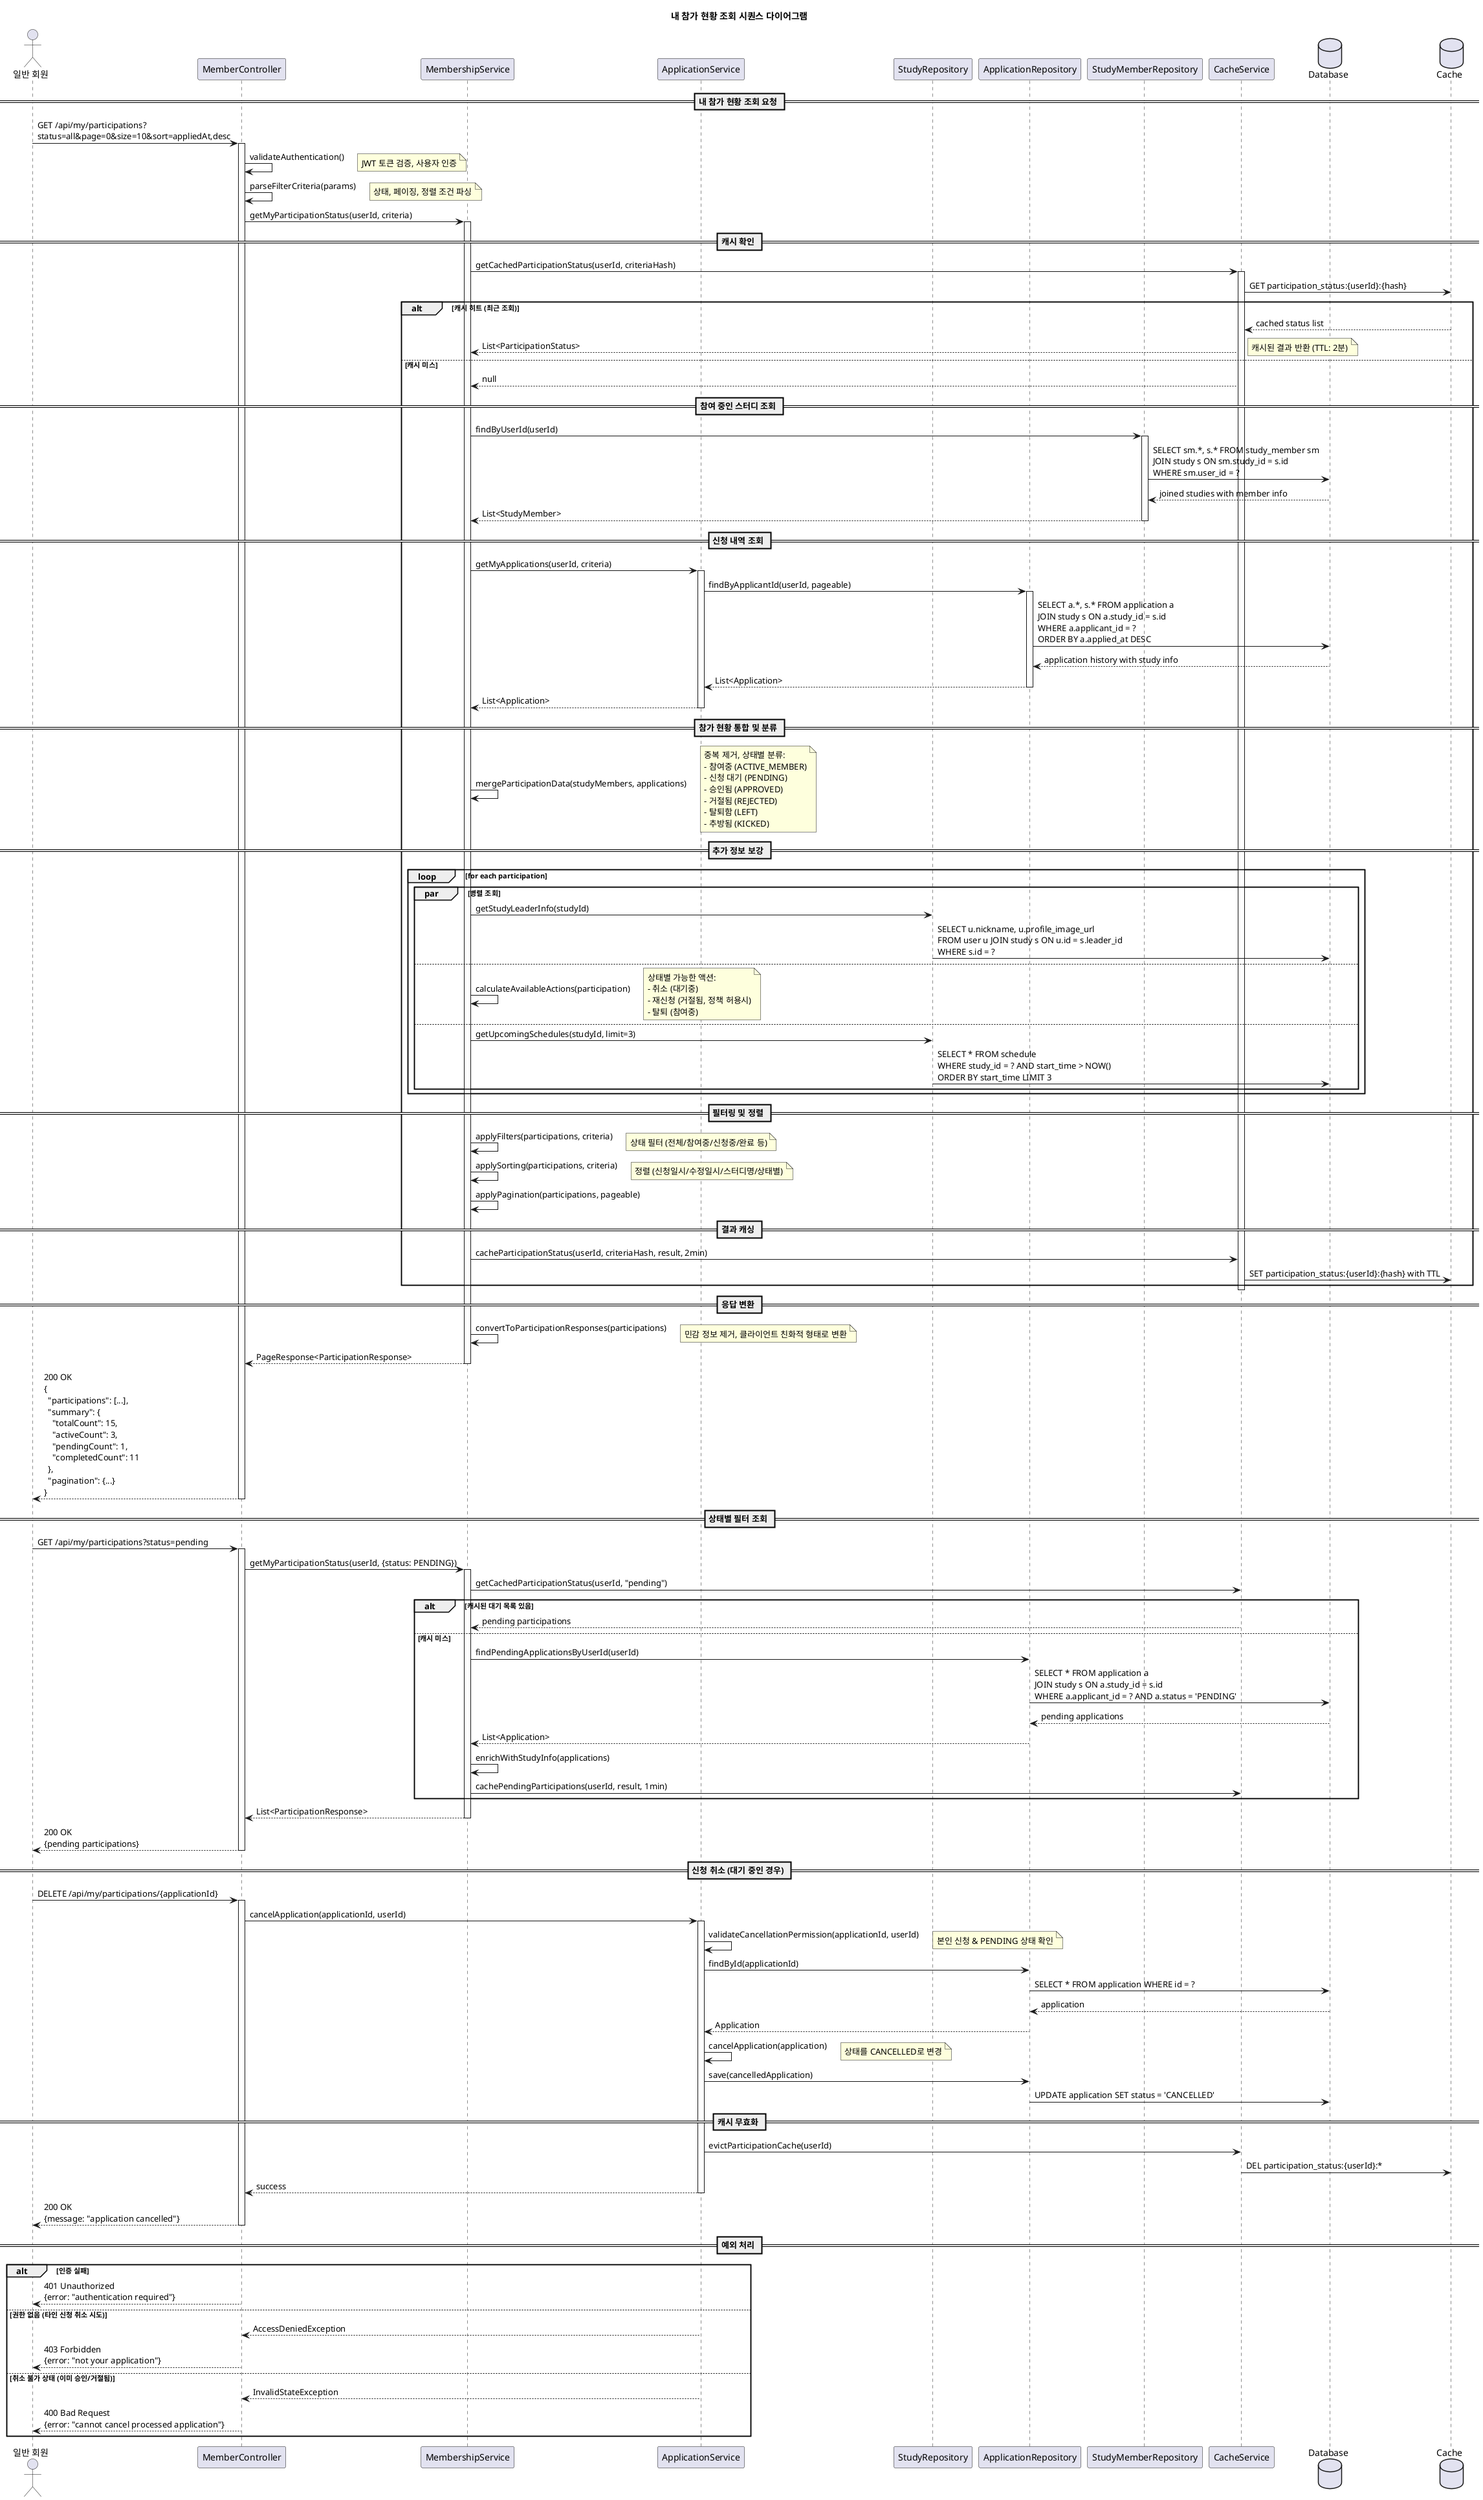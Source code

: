 @startuml
title 내 참가 현황 조회 시퀀스 다이어그램

actor "일반 회원" as User
participant "MemberController" as Controller
participant "MembershipService" as MemberService
participant "ApplicationService" as AppService
participant "StudyRepository" as StudyRepo
participant "ApplicationRepository" as AppRepo
participant "StudyMemberRepository" as MemberRepo
participant "CacheService" as CacheService
database "Database" as DB
database "Cache" as Cache

== 내 참가 현황 조회 요청 ==
User -> Controller: GET /api/my/participations?\nstatus=all&page=0&size=10&sort=appliedAt,desc
activate Controller

Controller -> Controller: validateAuthentication()
note right: JWT 토큰 검증, 사용자 인증

Controller -> Controller: parseFilterCriteria(params)
note right: 상태, 페이징, 정렬 조건 파싱

Controller -> MemberService: getMyParticipationStatus(userId, criteria)
activate MemberService

== 캐시 확인 ==
MemberService -> CacheService: getCachedParticipationStatus(userId, criteriaHash)
activate CacheService
CacheService -> Cache: GET participation_status:{userId}:{hash}
alt 캐시 히트 (최근 조회)
    Cache --> CacheService: cached status list
    CacheService --> MemberService: List<ParticipationStatus>
    note right: 캐시된 결과 반환 (TTL: 2분)
else 캐시 미스
    CacheService --> MemberService: null

    == 참여 중인 스터디 조회 ==
    MemberService -> MemberRepo: findByUserId(userId)
    activate MemberRepo
    MemberRepo -> DB: SELECT sm.*, s.* FROM study_member sm\nJOIN study s ON sm.study_id = s.id\nWHERE sm.user_id = ?
    DB --> MemberRepo: joined studies with member info
    MemberRepo --> MemberService: List<StudyMember>
    deactivate MemberRepo

    == 신청 내역 조회 ==
    MemberService -> AppService: getMyApplications(userId, criteria)
    activate AppService
    AppService -> AppRepo: findByApplicantId(userId, pageable)
    activate AppRepo
    AppRepo -> DB: SELECT a.*, s.* FROM application a\nJOIN study s ON a.study_id = s.id\nWHERE a.applicant_id = ?\nORDER BY a.applied_at DESC
    DB --> AppRepo: application history with study info
    AppRepo --> AppService: List<Application>
    deactivate AppRepo
    AppService --> MemberService: List<Application>
    deactivate AppService

    == 참가 현황 통합 및 분류 ==
    MemberService -> MemberService: mergeParticipationData(studyMembers, applications)
    note right: 중복 제거, 상태별 분류:\n- 참여중 (ACTIVE_MEMBER)\n- 신청 대기 (PENDING)\n- 승인됨 (APPROVED)\n- 거절됨 (REJECTED)\n- 탈퇴함 (LEFT)\n- 추방됨 (KICKED)

    == 추가 정보 보강 ==
    loop for each participation
        par 병렬 조회
            MemberService -> StudyRepo: getStudyLeaderInfo(studyId)
            StudyRepo -> DB: SELECT u.nickname, u.profile_image_url\nFROM user u JOIN study s ON u.id = s.leader_id\nWHERE s.id = ?
        else
            MemberService -> MemberService: calculateAvailableActions(participation)
            note right: 상태별 가능한 액션:\n- 취소 (대기중)\n- 재신청 (거절됨, 정책 허용시)\n- 탈퇴 (참여중)
        else
            MemberService -> StudyRepo: getUpcomingSchedules(studyId, limit=3)
            StudyRepo -> DB: SELECT * FROM schedule\nWHERE study_id = ? AND start_time > NOW()\nORDER BY start_time LIMIT 3
        end
    end

    == 필터링 및 정렬 ==
    MemberService -> MemberService: applyFilters(participations, criteria)
    note right: 상태 필터 (전체/참여중/신청중/완료 등)

    MemberService -> MemberService: applySorting(participations, criteria)
    note right: 정렬 (신청일시/수정일시/스터디명/상태별)

    MemberService -> MemberService: applyPagination(participations, pageable)

    == 결과 캐싱 ==
    MemberService -> CacheService: cacheParticipationStatus(userId, criteriaHash, result, 2min)
    CacheService -> Cache: SET participation_status:{userId}:{hash} with TTL
end
deactivate CacheService

== 응답 변환 ==
MemberService -> MemberService: convertToParticipationResponses(participations)
note right: 민감 정보 제거, 클라이언트 친화적 형태로 변환

MemberService --> Controller: PageResponse<ParticipationResponse>
deactivate MemberService

Controller --> User: 200 OK\n{\n  "participations": [...],\n  "summary": {\n    "totalCount": 15,\n    "activeCount": 3,\n    "pendingCount": 1,\n    "completedCount": 11\n  },\n  "pagination": {...}\n}
deactivate Controller

== 상태별 필터 조회 ==
User -> Controller: GET /api/my/participations?status=pending
activate Controller

Controller -> MemberService: getMyParticipationStatus(userId, {status: PENDING})
activate MemberService

MemberService -> CacheService: getCachedParticipationStatus(userId, "pending")
alt 캐시된 대기 목록 있음
    CacheService --> MemberService: pending participations
else 캐시 미스
    MemberService -> AppRepo: findPendingApplicationsByUserId(userId)
    AppRepo -> DB: SELECT * FROM application a\nJOIN study s ON a.study_id = s.id\nWHERE a.applicant_id = ? AND a.status = 'PENDING'
    DB --> AppRepo: pending applications
    AppRepo --> MemberService: List<Application>

    MemberService -> MemberService: enrichWithStudyInfo(applications)
    MemberService -> CacheService: cachePendingParticipations(userId, result, 1min)
end

MemberService --> Controller: List<ParticipationResponse>
deactivate MemberService

Controller --> User: 200 OK\n{pending participations}
deactivate Controller

== 신청 취소 (대기 중인 경우) ==
User -> Controller: DELETE /api/my/participations/{applicationId}
activate Controller

Controller -> AppService: cancelApplication(applicationId, userId)
activate AppService

AppService -> AppService: validateCancellationPermission(applicationId, userId)
note right: 본인 신청 & PENDING 상태 확인

AppService -> AppRepo: findById(applicationId)
AppRepo -> DB: SELECT * FROM application WHERE id = ?
DB --> AppRepo: application
AppRepo --> AppService: Application

AppService -> AppService: cancelApplication(application)
note right: 상태를 CANCELLED로 변경

AppService -> AppRepo: save(cancelledApplication)
AppRepo -> DB: UPDATE application SET status = 'CANCELLED'

== 캐시 무효화 ==
AppService -> CacheService: evictParticipationCache(userId)
CacheService -> Cache: DEL participation_status:{userId}:*

AppService --> Controller: success
deactivate AppService

Controller --> User: 200 OK\n{message: "application cancelled"}
deactivate Controller

== 예외 처리 ==
alt 인증 실패
    Controller --> User: 401 Unauthorized\n{error: "authentication required"}
else 권한 없음 (타인 신청 취소 시도)
    AppService --> Controller: AccessDeniedException
    Controller --> User: 403 Forbidden\n{error: "not your application"}
else 취소 불가 상태 (이미 승인/거절됨)
    AppService --> Controller: InvalidStateException
    Controller --> User: 400 Bad Request\n{error: "cannot cancel processed application"}
end

@enduml
